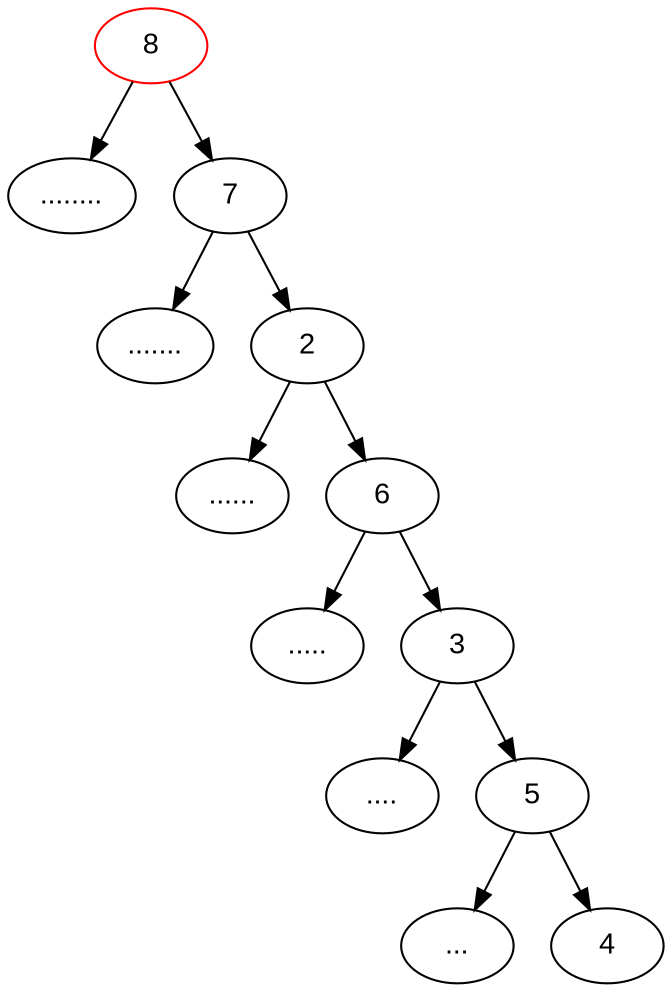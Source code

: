 digraph MinMaxHeap {
    node [fontname="Arial"];

    8 [color="red"]
    8 -> "........"
    8 -> 7 
    
    7 -> "......."
    7 -> 2 

    2 -> "......"
    2 -> 6 
    
    6 -> "....."
    6 -> 3
    
    3 -> "...."
    3 -> 5 
    
    5 -> "..."
    5 -> 4

}
